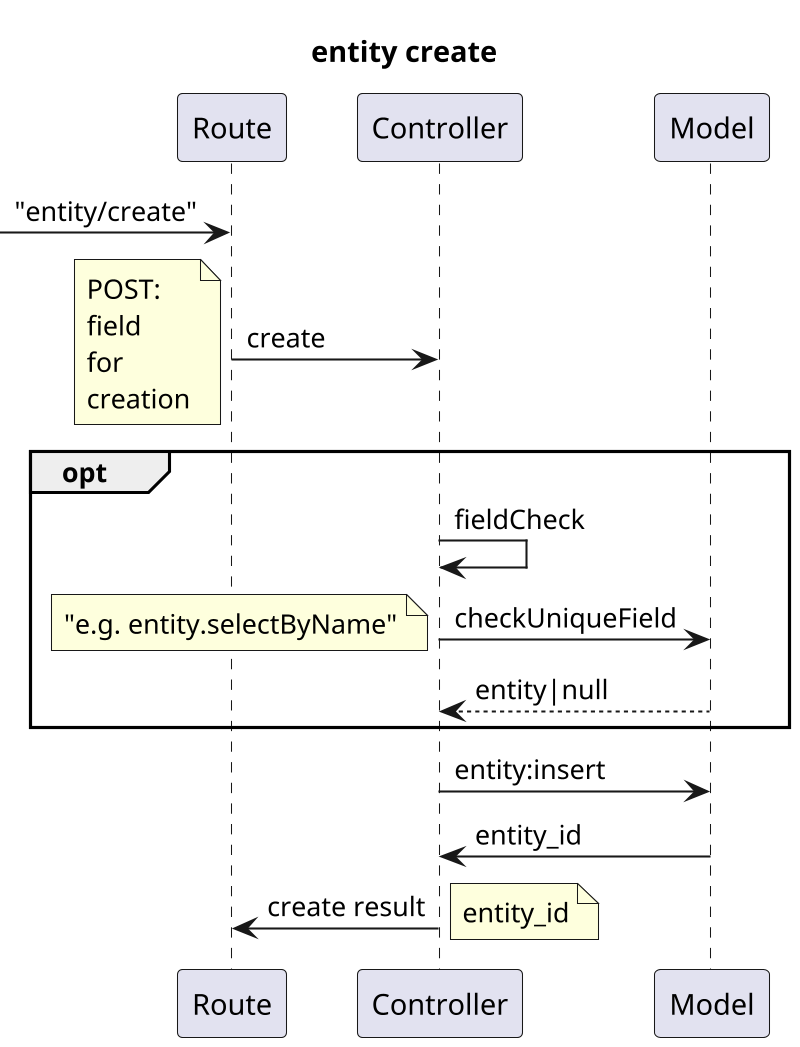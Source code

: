 @startuml
scale 800 width
title "entity create"

[-> Route:"entity/create"
Route -> Controller:create
note left
POST:
field
for
creation
end note
opt
Controller -> Controller: fieldCheck
Controller -> Model: checkUniqueField
note left: "e.g. entity.selectByName"
Controller <-- Model: entity|null
end opt
Controller -> Model:entity:insert
Controller <- Model: entity_id
Route <- Controller: create result
note right:entity_id

@enduml

@startuml
scale 800 width

title "查询单个信息"

[-> Route: "entity/info"
Route -> Controller: getInfo
note left
GET:
entity_id
end note
Controller -> Model: entity.load
Controller <-- Model: entity | null
Route <-- Controller: entity info
note right
field
for 
entity
end note

@enduml

@startuml
scale 800 width

title "查询列表"

[-> Route: "entity/list"
Route -> Controller: getList
note left
GET:
skip
size
. . .
end note
Controller -> Model: entity.paging
Controller <-- Model: entitys | null
Route <-- Controller: entity list
note right
list[
field
for 
entity
]
count
end note

@enduml


@startuml
scale 800 width
title 实体修改

[-> Route: "entity/update"
Route -> Controller: update
note left
POST:
entity_id
field
for 
update
end note
Controller -> Model: entity.load
Controller <-- Model: entity | null
opt
Controller -> Controller: fieldCheck
end opt
Controller -> Model: entity.update
Controller <-- Model: affect row count
Route <-- Controller: update result

@enduml
@startuml
scale 800 width
title 实体状态修改

[-> Route: "entity/manageStatus"
Route -> Controller: manageStatus
note left 
POST:
entity_id
status(ENABLED | DISABLED)
end note
Controller -> Model: entity.load
Controller <-- Model: entity | null
Controller -> Controller: enable | disable
note left: "if !empty(entity)"
Route <-- Controller: manageStatus result

@enduml

@startuml
scale 800 width
title 实体删除

[-> Route: "entity/delete"
Route -> Controller: delete
note left
POST:
entity_id
end note
Controller -> Model: entity.load
Controller <-- Model: entity | null
Controller -> Model: entity.delete
note left: "if !empty(entity)"
Controller <-- Model: affect row count
Route <-- Controller: delete result

@enduml